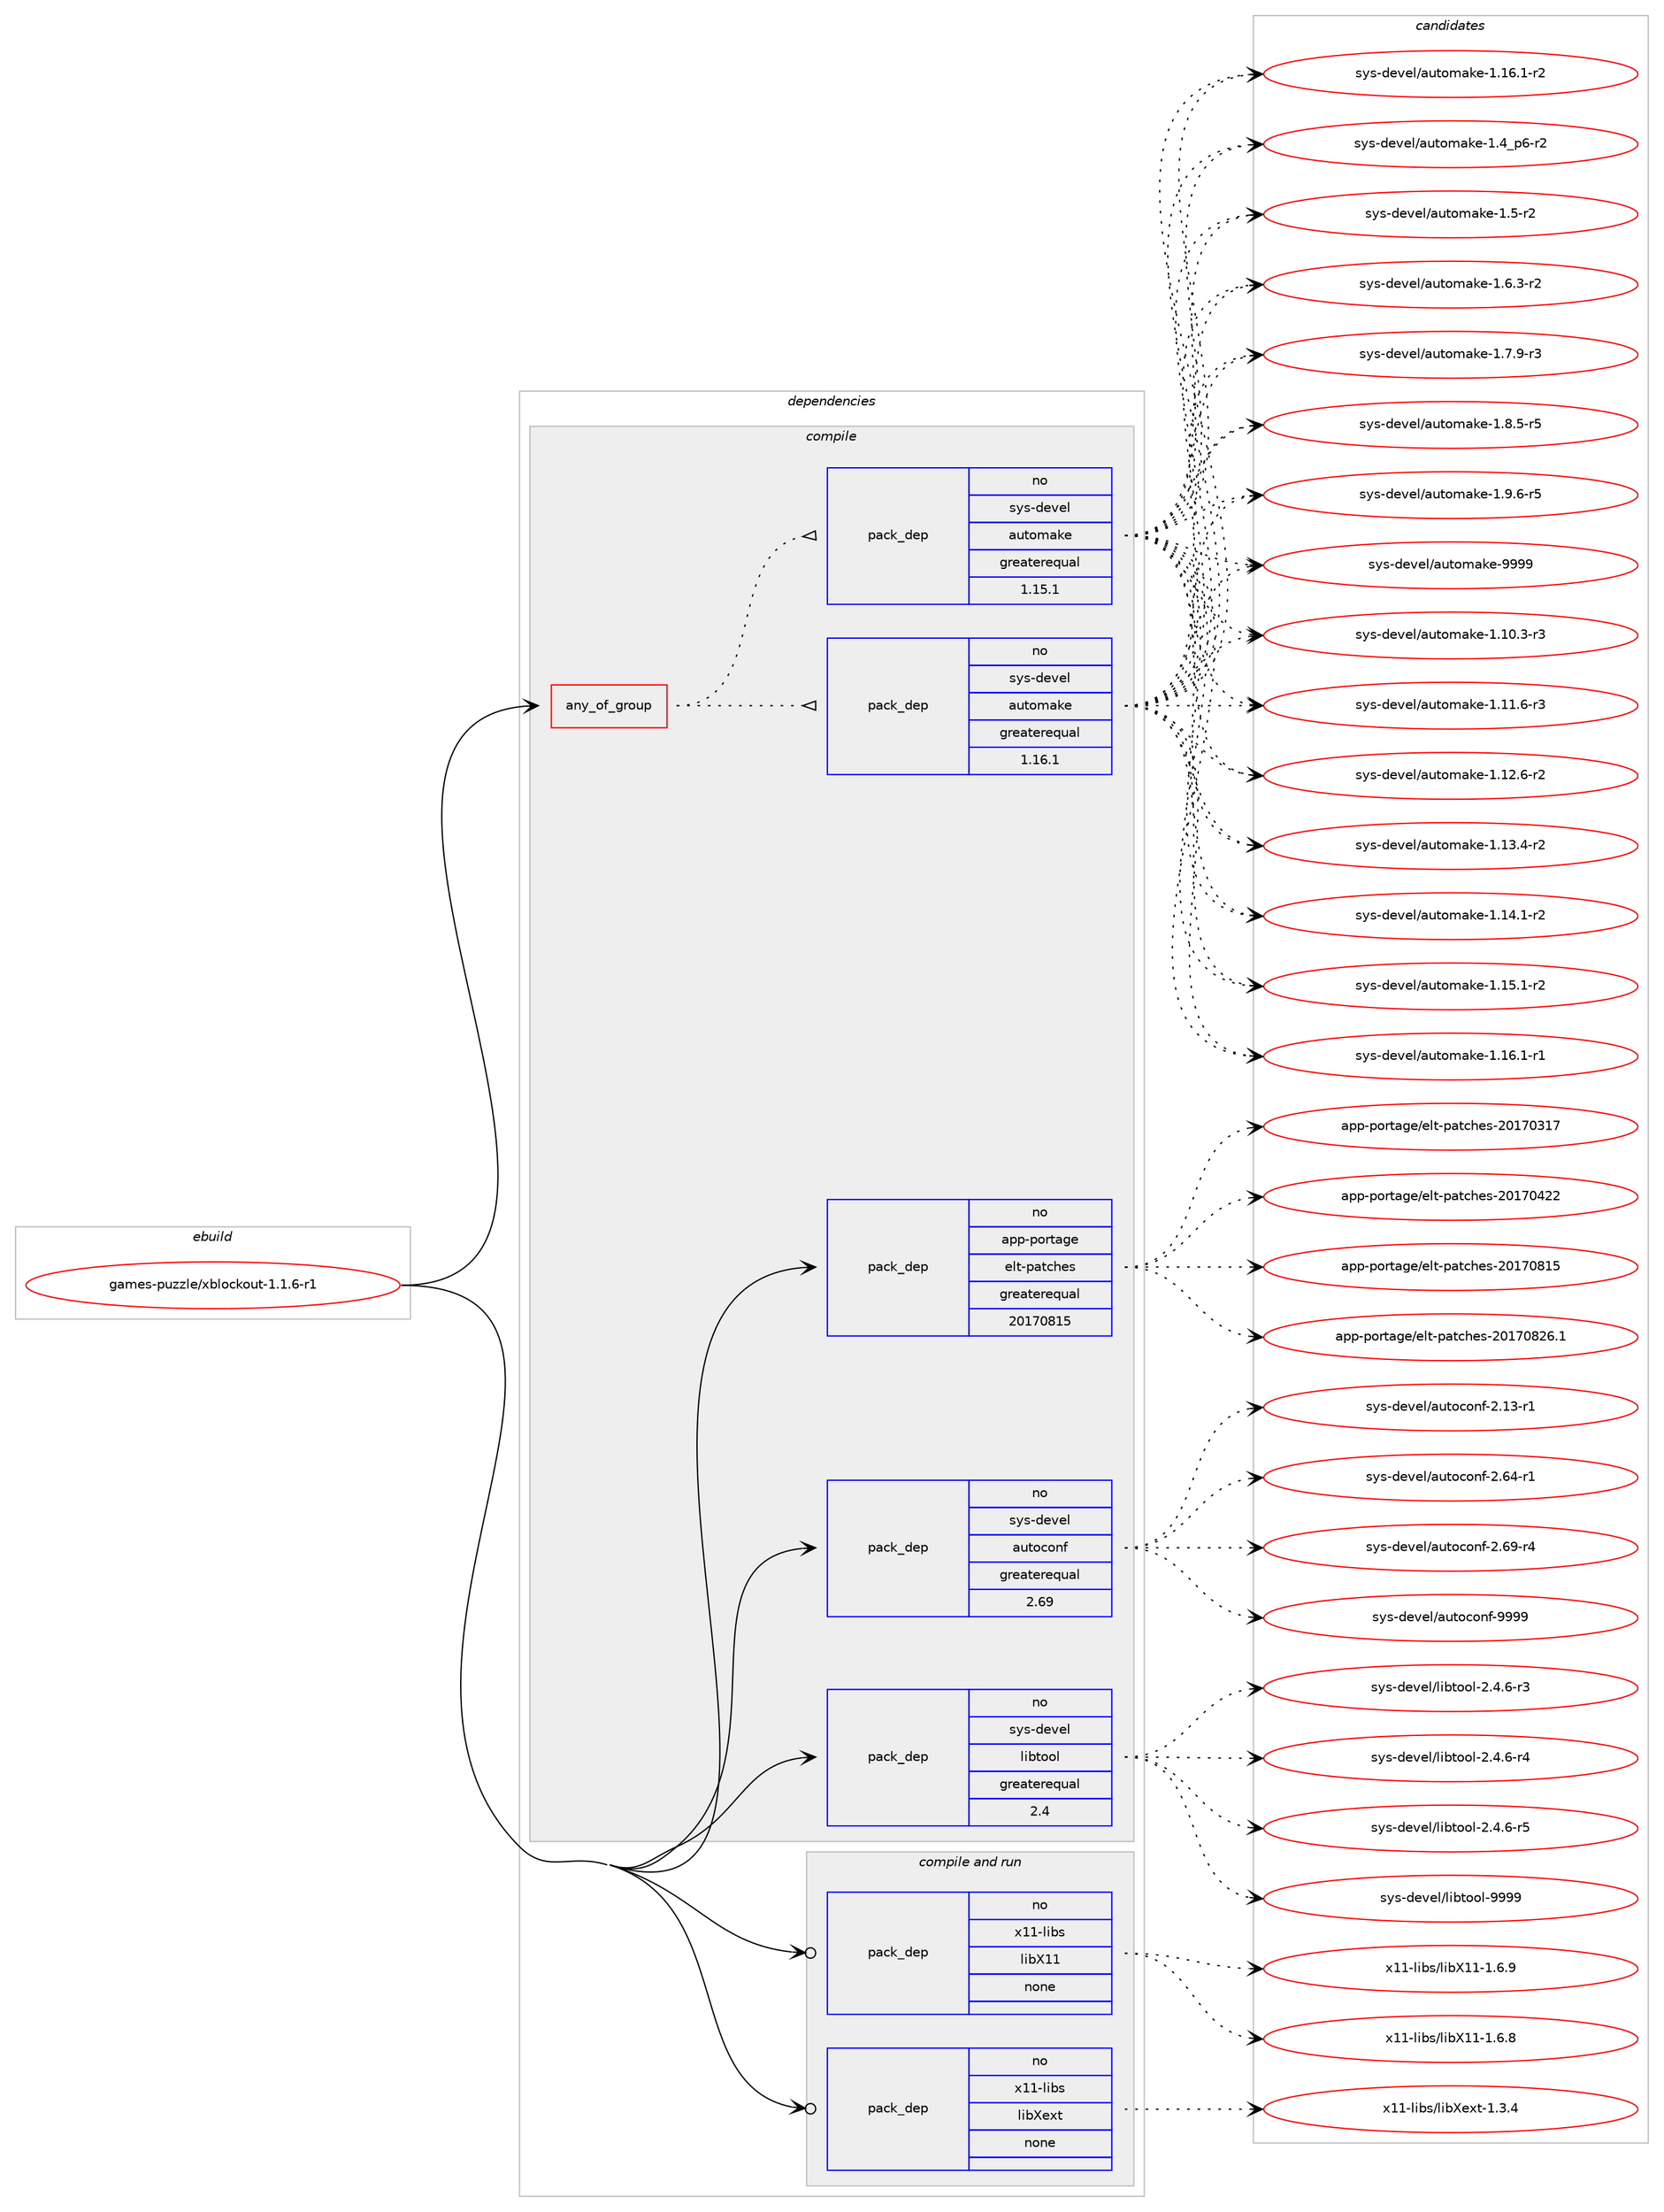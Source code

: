 digraph prolog {

# *************
# Graph options
# *************

newrank=true;
concentrate=true;
compound=true;
graph [rankdir=LR,fontname=Helvetica,fontsize=10,ranksep=1.5];#, ranksep=2.5, nodesep=0.2];
edge  [arrowhead=vee];
node  [fontname=Helvetica,fontsize=10];

# **********
# The ebuild
# **********

subgraph cluster_leftcol {
color=gray;
rank=same;
label=<<i>ebuild</i>>;
id [label="games-puzzle/xblockout-1.1.6-r1", color=red, width=4, href="../games-puzzle/xblockout-1.1.6-r1.svg"];
}

# ****************
# The dependencies
# ****************

subgraph cluster_midcol {
color=gray;
label=<<i>dependencies</i>>;
subgraph cluster_compile {
fillcolor="#eeeeee";
style=filled;
label=<<i>compile</i>>;
subgraph any12120 {
dependency742003 [label=<<TABLE BORDER="0" CELLBORDER="1" CELLSPACING="0" CELLPADDING="4"><TR><TD CELLPADDING="10">any_of_group</TD></TR></TABLE>>, shape=none, color=red];subgraph pack544473 {
dependency742004 [label=<<TABLE BORDER="0" CELLBORDER="1" CELLSPACING="0" CELLPADDING="4" WIDTH="220"><TR><TD ROWSPAN="6" CELLPADDING="30">pack_dep</TD></TR><TR><TD WIDTH="110">no</TD></TR><TR><TD>sys-devel</TD></TR><TR><TD>automake</TD></TR><TR><TD>greaterequal</TD></TR><TR><TD>1.16.1</TD></TR></TABLE>>, shape=none, color=blue];
}
dependency742003:e -> dependency742004:w [weight=20,style="dotted",arrowhead="oinv"];
subgraph pack544474 {
dependency742005 [label=<<TABLE BORDER="0" CELLBORDER="1" CELLSPACING="0" CELLPADDING="4" WIDTH="220"><TR><TD ROWSPAN="6" CELLPADDING="30">pack_dep</TD></TR><TR><TD WIDTH="110">no</TD></TR><TR><TD>sys-devel</TD></TR><TR><TD>automake</TD></TR><TR><TD>greaterequal</TD></TR><TR><TD>1.15.1</TD></TR></TABLE>>, shape=none, color=blue];
}
dependency742003:e -> dependency742005:w [weight=20,style="dotted",arrowhead="oinv"];
}
id:e -> dependency742003:w [weight=20,style="solid",arrowhead="vee"];
subgraph pack544475 {
dependency742006 [label=<<TABLE BORDER="0" CELLBORDER="1" CELLSPACING="0" CELLPADDING="4" WIDTH="220"><TR><TD ROWSPAN="6" CELLPADDING="30">pack_dep</TD></TR><TR><TD WIDTH="110">no</TD></TR><TR><TD>app-portage</TD></TR><TR><TD>elt-patches</TD></TR><TR><TD>greaterequal</TD></TR><TR><TD>20170815</TD></TR></TABLE>>, shape=none, color=blue];
}
id:e -> dependency742006:w [weight=20,style="solid",arrowhead="vee"];
subgraph pack544476 {
dependency742007 [label=<<TABLE BORDER="0" CELLBORDER="1" CELLSPACING="0" CELLPADDING="4" WIDTH="220"><TR><TD ROWSPAN="6" CELLPADDING="30">pack_dep</TD></TR><TR><TD WIDTH="110">no</TD></TR><TR><TD>sys-devel</TD></TR><TR><TD>autoconf</TD></TR><TR><TD>greaterequal</TD></TR><TR><TD>2.69</TD></TR></TABLE>>, shape=none, color=blue];
}
id:e -> dependency742007:w [weight=20,style="solid",arrowhead="vee"];
subgraph pack544477 {
dependency742008 [label=<<TABLE BORDER="0" CELLBORDER="1" CELLSPACING="0" CELLPADDING="4" WIDTH="220"><TR><TD ROWSPAN="6" CELLPADDING="30">pack_dep</TD></TR><TR><TD WIDTH="110">no</TD></TR><TR><TD>sys-devel</TD></TR><TR><TD>libtool</TD></TR><TR><TD>greaterequal</TD></TR><TR><TD>2.4</TD></TR></TABLE>>, shape=none, color=blue];
}
id:e -> dependency742008:w [weight=20,style="solid",arrowhead="vee"];
}
subgraph cluster_compileandrun {
fillcolor="#eeeeee";
style=filled;
label=<<i>compile and run</i>>;
subgraph pack544478 {
dependency742009 [label=<<TABLE BORDER="0" CELLBORDER="1" CELLSPACING="0" CELLPADDING="4" WIDTH="220"><TR><TD ROWSPAN="6" CELLPADDING="30">pack_dep</TD></TR><TR><TD WIDTH="110">no</TD></TR><TR><TD>x11-libs</TD></TR><TR><TD>libX11</TD></TR><TR><TD>none</TD></TR><TR><TD></TD></TR></TABLE>>, shape=none, color=blue];
}
id:e -> dependency742009:w [weight=20,style="solid",arrowhead="odotvee"];
subgraph pack544479 {
dependency742010 [label=<<TABLE BORDER="0" CELLBORDER="1" CELLSPACING="0" CELLPADDING="4" WIDTH="220"><TR><TD ROWSPAN="6" CELLPADDING="30">pack_dep</TD></TR><TR><TD WIDTH="110">no</TD></TR><TR><TD>x11-libs</TD></TR><TR><TD>libXext</TD></TR><TR><TD>none</TD></TR><TR><TD></TD></TR></TABLE>>, shape=none, color=blue];
}
id:e -> dependency742010:w [weight=20,style="solid",arrowhead="odotvee"];
}
subgraph cluster_run {
fillcolor="#eeeeee";
style=filled;
label=<<i>run</i>>;
}
}

# **************
# The candidates
# **************

subgraph cluster_choices {
rank=same;
color=gray;
label=<<i>candidates</i>>;

subgraph choice544473 {
color=black;
nodesep=1;
choice11512111545100101118101108479711711611110997107101454946494846514511451 [label="sys-devel/automake-1.10.3-r3", color=red, width=4,href="../sys-devel/automake-1.10.3-r3.svg"];
choice11512111545100101118101108479711711611110997107101454946494946544511451 [label="sys-devel/automake-1.11.6-r3", color=red, width=4,href="../sys-devel/automake-1.11.6-r3.svg"];
choice11512111545100101118101108479711711611110997107101454946495046544511450 [label="sys-devel/automake-1.12.6-r2", color=red, width=4,href="../sys-devel/automake-1.12.6-r2.svg"];
choice11512111545100101118101108479711711611110997107101454946495146524511450 [label="sys-devel/automake-1.13.4-r2", color=red, width=4,href="../sys-devel/automake-1.13.4-r2.svg"];
choice11512111545100101118101108479711711611110997107101454946495246494511450 [label="sys-devel/automake-1.14.1-r2", color=red, width=4,href="../sys-devel/automake-1.14.1-r2.svg"];
choice11512111545100101118101108479711711611110997107101454946495346494511450 [label="sys-devel/automake-1.15.1-r2", color=red, width=4,href="../sys-devel/automake-1.15.1-r2.svg"];
choice11512111545100101118101108479711711611110997107101454946495446494511449 [label="sys-devel/automake-1.16.1-r1", color=red, width=4,href="../sys-devel/automake-1.16.1-r1.svg"];
choice11512111545100101118101108479711711611110997107101454946495446494511450 [label="sys-devel/automake-1.16.1-r2", color=red, width=4,href="../sys-devel/automake-1.16.1-r2.svg"];
choice115121115451001011181011084797117116111109971071014549465295112544511450 [label="sys-devel/automake-1.4_p6-r2", color=red, width=4,href="../sys-devel/automake-1.4_p6-r2.svg"];
choice11512111545100101118101108479711711611110997107101454946534511450 [label="sys-devel/automake-1.5-r2", color=red, width=4,href="../sys-devel/automake-1.5-r2.svg"];
choice115121115451001011181011084797117116111109971071014549465446514511450 [label="sys-devel/automake-1.6.3-r2", color=red, width=4,href="../sys-devel/automake-1.6.3-r2.svg"];
choice115121115451001011181011084797117116111109971071014549465546574511451 [label="sys-devel/automake-1.7.9-r3", color=red, width=4,href="../sys-devel/automake-1.7.9-r3.svg"];
choice115121115451001011181011084797117116111109971071014549465646534511453 [label="sys-devel/automake-1.8.5-r5", color=red, width=4,href="../sys-devel/automake-1.8.5-r5.svg"];
choice115121115451001011181011084797117116111109971071014549465746544511453 [label="sys-devel/automake-1.9.6-r5", color=red, width=4,href="../sys-devel/automake-1.9.6-r5.svg"];
choice115121115451001011181011084797117116111109971071014557575757 [label="sys-devel/automake-9999", color=red, width=4,href="../sys-devel/automake-9999.svg"];
dependency742004:e -> choice11512111545100101118101108479711711611110997107101454946494846514511451:w [style=dotted,weight="100"];
dependency742004:e -> choice11512111545100101118101108479711711611110997107101454946494946544511451:w [style=dotted,weight="100"];
dependency742004:e -> choice11512111545100101118101108479711711611110997107101454946495046544511450:w [style=dotted,weight="100"];
dependency742004:e -> choice11512111545100101118101108479711711611110997107101454946495146524511450:w [style=dotted,weight="100"];
dependency742004:e -> choice11512111545100101118101108479711711611110997107101454946495246494511450:w [style=dotted,weight="100"];
dependency742004:e -> choice11512111545100101118101108479711711611110997107101454946495346494511450:w [style=dotted,weight="100"];
dependency742004:e -> choice11512111545100101118101108479711711611110997107101454946495446494511449:w [style=dotted,weight="100"];
dependency742004:e -> choice11512111545100101118101108479711711611110997107101454946495446494511450:w [style=dotted,weight="100"];
dependency742004:e -> choice115121115451001011181011084797117116111109971071014549465295112544511450:w [style=dotted,weight="100"];
dependency742004:e -> choice11512111545100101118101108479711711611110997107101454946534511450:w [style=dotted,weight="100"];
dependency742004:e -> choice115121115451001011181011084797117116111109971071014549465446514511450:w [style=dotted,weight="100"];
dependency742004:e -> choice115121115451001011181011084797117116111109971071014549465546574511451:w [style=dotted,weight="100"];
dependency742004:e -> choice115121115451001011181011084797117116111109971071014549465646534511453:w [style=dotted,weight="100"];
dependency742004:e -> choice115121115451001011181011084797117116111109971071014549465746544511453:w [style=dotted,weight="100"];
dependency742004:e -> choice115121115451001011181011084797117116111109971071014557575757:w [style=dotted,weight="100"];
}
subgraph choice544474 {
color=black;
nodesep=1;
choice11512111545100101118101108479711711611110997107101454946494846514511451 [label="sys-devel/automake-1.10.3-r3", color=red, width=4,href="../sys-devel/automake-1.10.3-r3.svg"];
choice11512111545100101118101108479711711611110997107101454946494946544511451 [label="sys-devel/automake-1.11.6-r3", color=red, width=4,href="../sys-devel/automake-1.11.6-r3.svg"];
choice11512111545100101118101108479711711611110997107101454946495046544511450 [label="sys-devel/automake-1.12.6-r2", color=red, width=4,href="../sys-devel/automake-1.12.6-r2.svg"];
choice11512111545100101118101108479711711611110997107101454946495146524511450 [label="sys-devel/automake-1.13.4-r2", color=red, width=4,href="../sys-devel/automake-1.13.4-r2.svg"];
choice11512111545100101118101108479711711611110997107101454946495246494511450 [label="sys-devel/automake-1.14.1-r2", color=red, width=4,href="../sys-devel/automake-1.14.1-r2.svg"];
choice11512111545100101118101108479711711611110997107101454946495346494511450 [label="sys-devel/automake-1.15.1-r2", color=red, width=4,href="../sys-devel/automake-1.15.1-r2.svg"];
choice11512111545100101118101108479711711611110997107101454946495446494511449 [label="sys-devel/automake-1.16.1-r1", color=red, width=4,href="../sys-devel/automake-1.16.1-r1.svg"];
choice11512111545100101118101108479711711611110997107101454946495446494511450 [label="sys-devel/automake-1.16.1-r2", color=red, width=4,href="../sys-devel/automake-1.16.1-r2.svg"];
choice115121115451001011181011084797117116111109971071014549465295112544511450 [label="sys-devel/automake-1.4_p6-r2", color=red, width=4,href="../sys-devel/automake-1.4_p6-r2.svg"];
choice11512111545100101118101108479711711611110997107101454946534511450 [label="sys-devel/automake-1.5-r2", color=red, width=4,href="../sys-devel/automake-1.5-r2.svg"];
choice115121115451001011181011084797117116111109971071014549465446514511450 [label="sys-devel/automake-1.6.3-r2", color=red, width=4,href="../sys-devel/automake-1.6.3-r2.svg"];
choice115121115451001011181011084797117116111109971071014549465546574511451 [label="sys-devel/automake-1.7.9-r3", color=red, width=4,href="../sys-devel/automake-1.7.9-r3.svg"];
choice115121115451001011181011084797117116111109971071014549465646534511453 [label="sys-devel/automake-1.8.5-r5", color=red, width=4,href="../sys-devel/automake-1.8.5-r5.svg"];
choice115121115451001011181011084797117116111109971071014549465746544511453 [label="sys-devel/automake-1.9.6-r5", color=red, width=4,href="../sys-devel/automake-1.9.6-r5.svg"];
choice115121115451001011181011084797117116111109971071014557575757 [label="sys-devel/automake-9999", color=red, width=4,href="../sys-devel/automake-9999.svg"];
dependency742005:e -> choice11512111545100101118101108479711711611110997107101454946494846514511451:w [style=dotted,weight="100"];
dependency742005:e -> choice11512111545100101118101108479711711611110997107101454946494946544511451:w [style=dotted,weight="100"];
dependency742005:e -> choice11512111545100101118101108479711711611110997107101454946495046544511450:w [style=dotted,weight="100"];
dependency742005:e -> choice11512111545100101118101108479711711611110997107101454946495146524511450:w [style=dotted,weight="100"];
dependency742005:e -> choice11512111545100101118101108479711711611110997107101454946495246494511450:w [style=dotted,weight="100"];
dependency742005:e -> choice11512111545100101118101108479711711611110997107101454946495346494511450:w [style=dotted,weight="100"];
dependency742005:e -> choice11512111545100101118101108479711711611110997107101454946495446494511449:w [style=dotted,weight="100"];
dependency742005:e -> choice11512111545100101118101108479711711611110997107101454946495446494511450:w [style=dotted,weight="100"];
dependency742005:e -> choice115121115451001011181011084797117116111109971071014549465295112544511450:w [style=dotted,weight="100"];
dependency742005:e -> choice11512111545100101118101108479711711611110997107101454946534511450:w [style=dotted,weight="100"];
dependency742005:e -> choice115121115451001011181011084797117116111109971071014549465446514511450:w [style=dotted,weight="100"];
dependency742005:e -> choice115121115451001011181011084797117116111109971071014549465546574511451:w [style=dotted,weight="100"];
dependency742005:e -> choice115121115451001011181011084797117116111109971071014549465646534511453:w [style=dotted,weight="100"];
dependency742005:e -> choice115121115451001011181011084797117116111109971071014549465746544511453:w [style=dotted,weight="100"];
dependency742005:e -> choice115121115451001011181011084797117116111109971071014557575757:w [style=dotted,weight="100"];
}
subgraph choice544475 {
color=black;
nodesep=1;
choice97112112451121111141169710310147101108116451129711699104101115455048495548514955 [label="app-portage/elt-patches-20170317", color=red, width=4,href="../app-portage/elt-patches-20170317.svg"];
choice97112112451121111141169710310147101108116451129711699104101115455048495548525050 [label="app-portage/elt-patches-20170422", color=red, width=4,href="../app-portage/elt-patches-20170422.svg"];
choice97112112451121111141169710310147101108116451129711699104101115455048495548564953 [label="app-portage/elt-patches-20170815", color=red, width=4,href="../app-portage/elt-patches-20170815.svg"];
choice971121124511211111411697103101471011081164511297116991041011154550484955485650544649 [label="app-portage/elt-patches-20170826.1", color=red, width=4,href="../app-portage/elt-patches-20170826.1.svg"];
dependency742006:e -> choice97112112451121111141169710310147101108116451129711699104101115455048495548514955:w [style=dotted,weight="100"];
dependency742006:e -> choice97112112451121111141169710310147101108116451129711699104101115455048495548525050:w [style=dotted,weight="100"];
dependency742006:e -> choice97112112451121111141169710310147101108116451129711699104101115455048495548564953:w [style=dotted,weight="100"];
dependency742006:e -> choice971121124511211111411697103101471011081164511297116991041011154550484955485650544649:w [style=dotted,weight="100"];
}
subgraph choice544476 {
color=black;
nodesep=1;
choice1151211154510010111810110847971171161119911111010245504649514511449 [label="sys-devel/autoconf-2.13-r1", color=red, width=4,href="../sys-devel/autoconf-2.13-r1.svg"];
choice1151211154510010111810110847971171161119911111010245504654524511449 [label="sys-devel/autoconf-2.64-r1", color=red, width=4,href="../sys-devel/autoconf-2.64-r1.svg"];
choice1151211154510010111810110847971171161119911111010245504654574511452 [label="sys-devel/autoconf-2.69-r4", color=red, width=4,href="../sys-devel/autoconf-2.69-r4.svg"];
choice115121115451001011181011084797117116111991111101024557575757 [label="sys-devel/autoconf-9999", color=red, width=4,href="../sys-devel/autoconf-9999.svg"];
dependency742007:e -> choice1151211154510010111810110847971171161119911111010245504649514511449:w [style=dotted,weight="100"];
dependency742007:e -> choice1151211154510010111810110847971171161119911111010245504654524511449:w [style=dotted,weight="100"];
dependency742007:e -> choice1151211154510010111810110847971171161119911111010245504654574511452:w [style=dotted,weight="100"];
dependency742007:e -> choice115121115451001011181011084797117116111991111101024557575757:w [style=dotted,weight="100"];
}
subgraph choice544477 {
color=black;
nodesep=1;
choice1151211154510010111810110847108105981161111111084550465246544511451 [label="sys-devel/libtool-2.4.6-r3", color=red, width=4,href="../sys-devel/libtool-2.4.6-r3.svg"];
choice1151211154510010111810110847108105981161111111084550465246544511452 [label="sys-devel/libtool-2.4.6-r4", color=red, width=4,href="../sys-devel/libtool-2.4.6-r4.svg"];
choice1151211154510010111810110847108105981161111111084550465246544511453 [label="sys-devel/libtool-2.4.6-r5", color=red, width=4,href="../sys-devel/libtool-2.4.6-r5.svg"];
choice1151211154510010111810110847108105981161111111084557575757 [label="sys-devel/libtool-9999", color=red, width=4,href="../sys-devel/libtool-9999.svg"];
dependency742008:e -> choice1151211154510010111810110847108105981161111111084550465246544511451:w [style=dotted,weight="100"];
dependency742008:e -> choice1151211154510010111810110847108105981161111111084550465246544511452:w [style=dotted,weight="100"];
dependency742008:e -> choice1151211154510010111810110847108105981161111111084550465246544511453:w [style=dotted,weight="100"];
dependency742008:e -> choice1151211154510010111810110847108105981161111111084557575757:w [style=dotted,weight="100"];
}
subgraph choice544478 {
color=black;
nodesep=1;
choice120494945108105981154710810598884949454946544656 [label="x11-libs/libX11-1.6.8", color=red, width=4,href="../x11-libs/libX11-1.6.8.svg"];
choice120494945108105981154710810598884949454946544657 [label="x11-libs/libX11-1.6.9", color=red, width=4,href="../x11-libs/libX11-1.6.9.svg"];
dependency742009:e -> choice120494945108105981154710810598884949454946544656:w [style=dotted,weight="100"];
dependency742009:e -> choice120494945108105981154710810598884949454946544657:w [style=dotted,weight="100"];
}
subgraph choice544479 {
color=black;
nodesep=1;
choice12049494510810598115471081059888101120116454946514652 [label="x11-libs/libXext-1.3.4", color=red, width=4,href="../x11-libs/libXext-1.3.4.svg"];
dependency742010:e -> choice12049494510810598115471081059888101120116454946514652:w [style=dotted,weight="100"];
}
}

}
